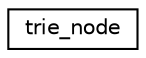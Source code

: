 digraph "Graphical Class Hierarchy"
{
  edge [fontname="Helvetica",fontsize="10",labelfontname="Helvetica",labelfontsize="10"];
  node [fontname="Helvetica",fontsize="10",shape=record];
  rankdir="LR";
  Node1 [label="trie_node",height=0.2,width=0.4,color="black", fillcolor="white", style="filled",URL="$structtrie__node.html"];
}
